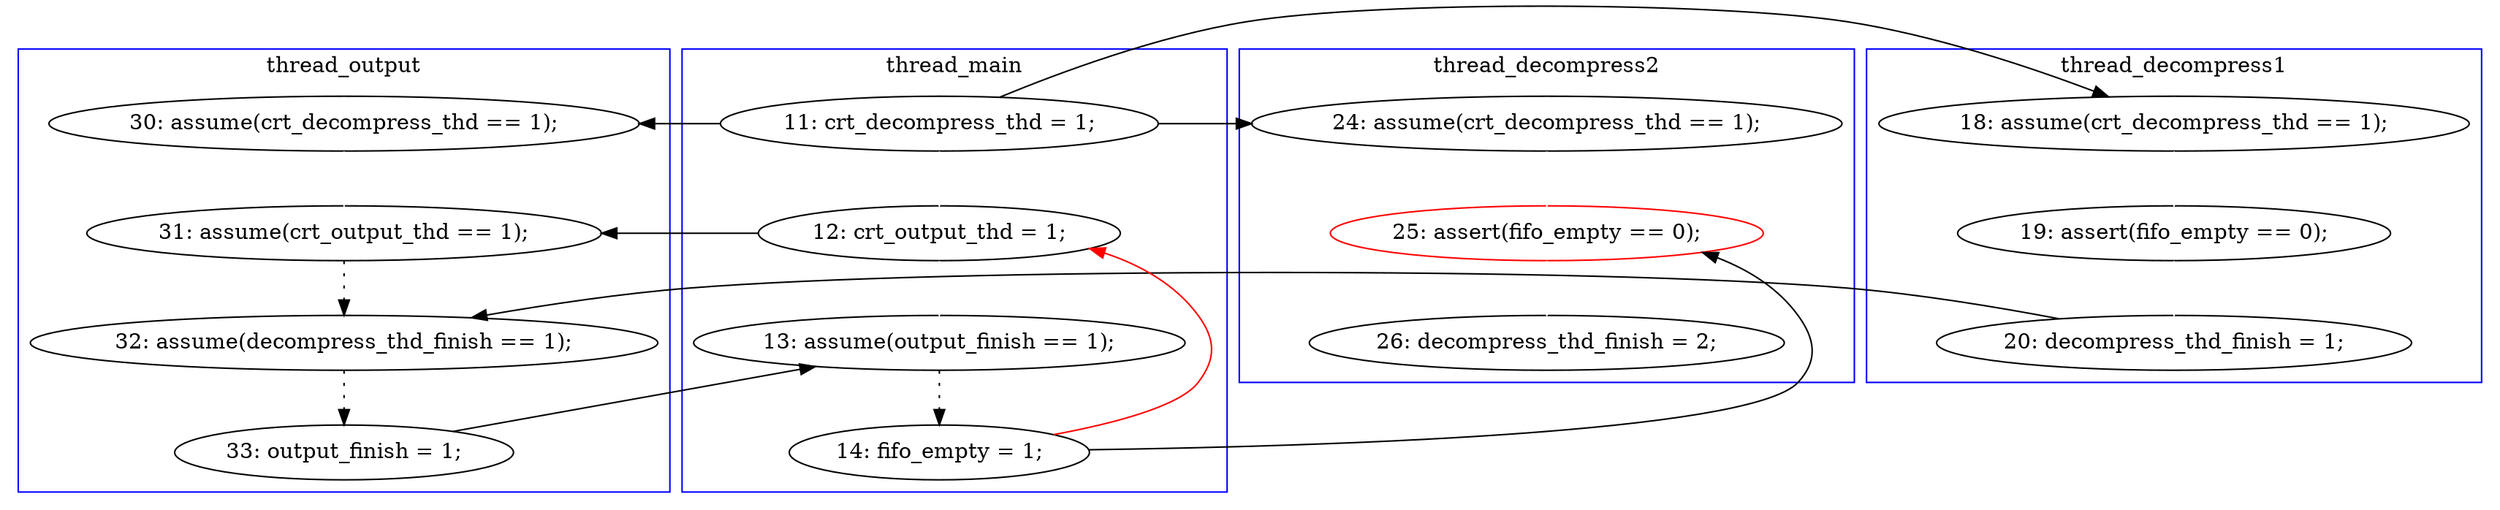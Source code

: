 digraph Counterexample {
	25 -> 28 [color = white, style = solid]
	20 -> 21 [color = black, style = solid, constraint = false]
	11 -> 17 [color = white, style = solid]
	12 -> 17 [color = black, style = solid, constraint = false]
	9 -> 11 [color = black, style = solid, constraint = false]
	16 -> 18 [color = white, style = solid]
	14 -> 16 [color = white, style = solid]
	19 -> 20 [color = black, style = dotted]
	9 -> 12 [color = white, style = solid]
	9 -> 14 [color = black, style = solid, constraint = false]
	23 -> 25 [color = white, style = solid]
	9 -> 23 [color = black, style = solid, constraint = false]
	21 -> 22 [color = black, style = dotted]
	12 -> 21 [color = white, style = solid]
	22 -> 25 [color = black, style = solid, constraint = false]
	18 -> 19 [color = black, style = solid, constraint = false]
	17 -> 19 [color = black, style = dotted]
	22 -> 12 [color = red, style = solid, constraint = false]
	subgraph cluster2 {
		label = thread_decompress1
		color = blue
		18  [label = "20: decompress_thd_finish = 1;"]
		14  [label = "18: assume(crt_decompress_thd == 1);"]
		16  [label = "19: assert(fifo_empty == 0);"]
	}
	subgraph cluster3 {
		label = thread_decompress2
		color = blue
		23  [label = "24: assume(crt_decompress_thd == 1);"]
		25  [label = "25: assert(fifo_empty == 0);", color = red]
		28  [label = "26: decompress_thd_finish = 2;"]
	}
	subgraph cluster4 {
		label = thread_output
		color = blue
		19  [label = "32: assume(decompress_thd_finish == 1);"]
		17  [label = "31: assume(crt_output_thd == 1);"]
		11  [label = "30: assume(crt_decompress_thd == 1);"]
		20  [label = "33: output_finish = 1;"]
	}
	subgraph cluster1 {
		label = thread_main
		color = blue
		21  [label = "13: assume(output_finish == 1);"]
		22  [label = "14: fifo_empty = 1;"]
		9  [label = "11: crt_decompress_thd = 1;"]
		12  [label = "12: crt_output_thd = 1;"]
	}
}